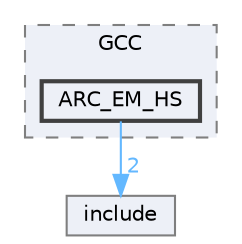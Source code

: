 digraph "D:/Projects/Raspberrypi_pico/pico_freertos_final/freertos_pico2/pico_freertos/FreeRTOS-Kernel/portable/ThirdParty/GCC/ARC_EM_HS"
{
 // LATEX_PDF_SIZE
  bgcolor="transparent";
  edge [fontname=Helvetica,fontsize=10,labelfontname=Helvetica,labelfontsize=10];
  node [fontname=Helvetica,fontsize=10,shape=box,height=0.2,width=0.4];
  compound=true
  subgraph clusterdir_9795ec736e46946241a3350cc6bff278 {
    graph [ bgcolor="#edf0f7", pencolor="grey50", label="GCC", fontname=Helvetica,fontsize=10 style="filled,dashed", URL="dir_9795ec736e46946241a3350cc6bff278.html",tooltip=""]
  dir_51d923aad51e1a73b9fafac383f856c9 [label="ARC_EM_HS", fillcolor="#edf0f7", color="grey25", style="filled,bold", URL="dir_51d923aad51e1a73b9fafac383f856c9.html",tooltip=""];
  }
  dir_c69ece34c3f150cb2c6f1098178b172a [label="include", fillcolor="#edf0f7", color="grey50", style="filled", URL="dir_c69ece34c3f150cb2c6f1098178b172a.html",tooltip=""];
  dir_51d923aad51e1a73b9fafac383f856c9->dir_c69ece34c3f150cb2c6f1098178b172a [headlabel="2", labeldistance=1.5 headhref="dir_000003_000125.html" href="dir_000003_000125.html" color="steelblue1" fontcolor="steelblue1"];
}
